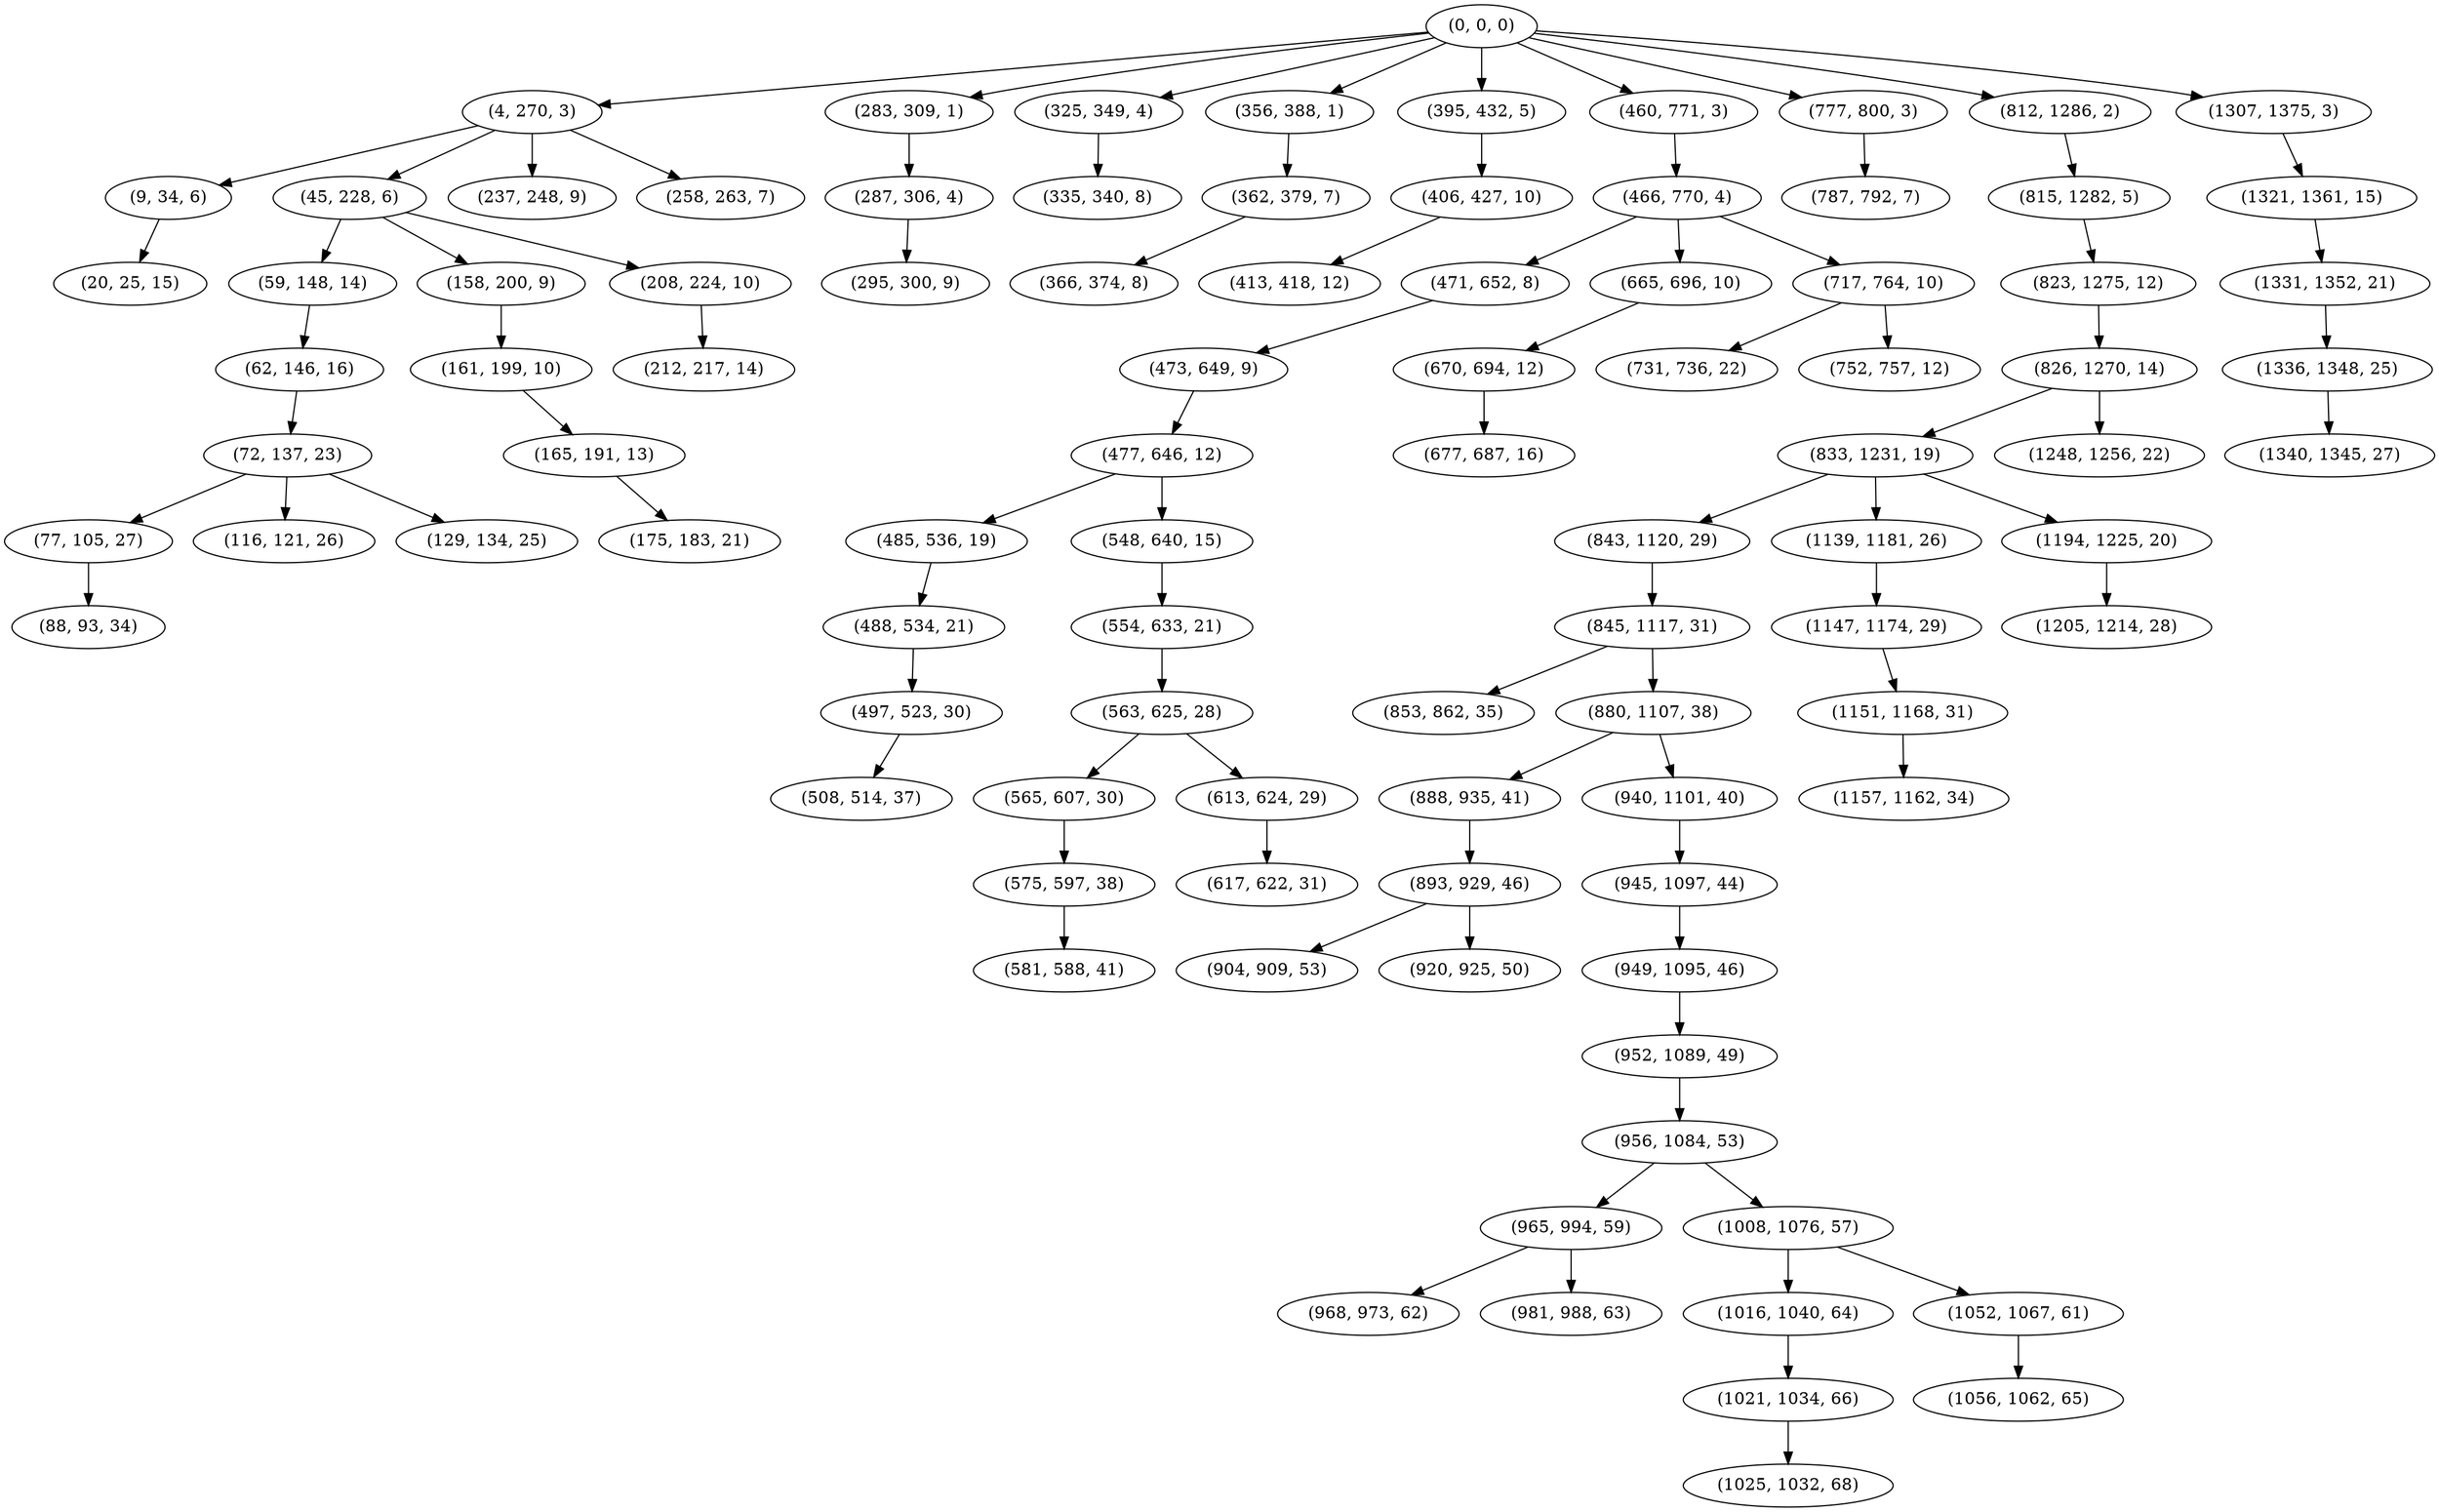 digraph tree {
    "(0, 0, 0)";
    "(4, 270, 3)";
    "(9, 34, 6)";
    "(20, 25, 15)";
    "(45, 228, 6)";
    "(59, 148, 14)";
    "(62, 146, 16)";
    "(72, 137, 23)";
    "(77, 105, 27)";
    "(88, 93, 34)";
    "(116, 121, 26)";
    "(129, 134, 25)";
    "(158, 200, 9)";
    "(161, 199, 10)";
    "(165, 191, 13)";
    "(175, 183, 21)";
    "(208, 224, 10)";
    "(212, 217, 14)";
    "(237, 248, 9)";
    "(258, 263, 7)";
    "(283, 309, 1)";
    "(287, 306, 4)";
    "(295, 300, 9)";
    "(325, 349, 4)";
    "(335, 340, 8)";
    "(356, 388, 1)";
    "(362, 379, 7)";
    "(366, 374, 8)";
    "(395, 432, 5)";
    "(406, 427, 10)";
    "(413, 418, 12)";
    "(460, 771, 3)";
    "(466, 770, 4)";
    "(471, 652, 8)";
    "(473, 649, 9)";
    "(477, 646, 12)";
    "(485, 536, 19)";
    "(488, 534, 21)";
    "(497, 523, 30)";
    "(508, 514, 37)";
    "(548, 640, 15)";
    "(554, 633, 21)";
    "(563, 625, 28)";
    "(565, 607, 30)";
    "(575, 597, 38)";
    "(581, 588, 41)";
    "(613, 624, 29)";
    "(617, 622, 31)";
    "(665, 696, 10)";
    "(670, 694, 12)";
    "(677, 687, 16)";
    "(717, 764, 10)";
    "(731, 736, 22)";
    "(752, 757, 12)";
    "(777, 800, 3)";
    "(787, 792, 7)";
    "(812, 1286, 2)";
    "(815, 1282, 5)";
    "(823, 1275, 12)";
    "(826, 1270, 14)";
    "(833, 1231, 19)";
    "(843, 1120, 29)";
    "(845, 1117, 31)";
    "(853, 862, 35)";
    "(880, 1107, 38)";
    "(888, 935, 41)";
    "(893, 929, 46)";
    "(904, 909, 53)";
    "(920, 925, 50)";
    "(940, 1101, 40)";
    "(945, 1097, 44)";
    "(949, 1095, 46)";
    "(952, 1089, 49)";
    "(956, 1084, 53)";
    "(965, 994, 59)";
    "(968, 973, 62)";
    "(981, 988, 63)";
    "(1008, 1076, 57)";
    "(1016, 1040, 64)";
    "(1021, 1034, 66)";
    "(1025, 1032, 68)";
    "(1052, 1067, 61)";
    "(1056, 1062, 65)";
    "(1139, 1181, 26)";
    "(1147, 1174, 29)";
    "(1151, 1168, 31)";
    "(1157, 1162, 34)";
    "(1194, 1225, 20)";
    "(1205, 1214, 28)";
    "(1248, 1256, 22)";
    "(1307, 1375, 3)";
    "(1321, 1361, 15)";
    "(1331, 1352, 21)";
    "(1336, 1348, 25)";
    "(1340, 1345, 27)";
    "(0, 0, 0)" -> "(4, 270, 3)";
    "(0, 0, 0)" -> "(283, 309, 1)";
    "(0, 0, 0)" -> "(325, 349, 4)";
    "(0, 0, 0)" -> "(356, 388, 1)";
    "(0, 0, 0)" -> "(395, 432, 5)";
    "(0, 0, 0)" -> "(460, 771, 3)";
    "(0, 0, 0)" -> "(777, 800, 3)";
    "(0, 0, 0)" -> "(812, 1286, 2)";
    "(0, 0, 0)" -> "(1307, 1375, 3)";
    "(4, 270, 3)" -> "(9, 34, 6)";
    "(4, 270, 3)" -> "(45, 228, 6)";
    "(4, 270, 3)" -> "(237, 248, 9)";
    "(4, 270, 3)" -> "(258, 263, 7)";
    "(9, 34, 6)" -> "(20, 25, 15)";
    "(45, 228, 6)" -> "(59, 148, 14)";
    "(45, 228, 6)" -> "(158, 200, 9)";
    "(45, 228, 6)" -> "(208, 224, 10)";
    "(59, 148, 14)" -> "(62, 146, 16)";
    "(62, 146, 16)" -> "(72, 137, 23)";
    "(72, 137, 23)" -> "(77, 105, 27)";
    "(72, 137, 23)" -> "(116, 121, 26)";
    "(72, 137, 23)" -> "(129, 134, 25)";
    "(77, 105, 27)" -> "(88, 93, 34)";
    "(158, 200, 9)" -> "(161, 199, 10)";
    "(161, 199, 10)" -> "(165, 191, 13)";
    "(165, 191, 13)" -> "(175, 183, 21)";
    "(208, 224, 10)" -> "(212, 217, 14)";
    "(283, 309, 1)" -> "(287, 306, 4)";
    "(287, 306, 4)" -> "(295, 300, 9)";
    "(325, 349, 4)" -> "(335, 340, 8)";
    "(356, 388, 1)" -> "(362, 379, 7)";
    "(362, 379, 7)" -> "(366, 374, 8)";
    "(395, 432, 5)" -> "(406, 427, 10)";
    "(406, 427, 10)" -> "(413, 418, 12)";
    "(460, 771, 3)" -> "(466, 770, 4)";
    "(466, 770, 4)" -> "(471, 652, 8)";
    "(466, 770, 4)" -> "(665, 696, 10)";
    "(466, 770, 4)" -> "(717, 764, 10)";
    "(471, 652, 8)" -> "(473, 649, 9)";
    "(473, 649, 9)" -> "(477, 646, 12)";
    "(477, 646, 12)" -> "(485, 536, 19)";
    "(477, 646, 12)" -> "(548, 640, 15)";
    "(485, 536, 19)" -> "(488, 534, 21)";
    "(488, 534, 21)" -> "(497, 523, 30)";
    "(497, 523, 30)" -> "(508, 514, 37)";
    "(548, 640, 15)" -> "(554, 633, 21)";
    "(554, 633, 21)" -> "(563, 625, 28)";
    "(563, 625, 28)" -> "(565, 607, 30)";
    "(563, 625, 28)" -> "(613, 624, 29)";
    "(565, 607, 30)" -> "(575, 597, 38)";
    "(575, 597, 38)" -> "(581, 588, 41)";
    "(613, 624, 29)" -> "(617, 622, 31)";
    "(665, 696, 10)" -> "(670, 694, 12)";
    "(670, 694, 12)" -> "(677, 687, 16)";
    "(717, 764, 10)" -> "(731, 736, 22)";
    "(717, 764, 10)" -> "(752, 757, 12)";
    "(777, 800, 3)" -> "(787, 792, 7)";
    "(812, 1286, 2)" -> "(815, 1282, 5)";
    "(815, 1282, 5)" -> "(823, 1275, 12)";
    "(823, 1275, 12)" -> "(826, 1270, 14)";
    "(826, 1270, 14)" -> "(833, 1231, 19)";
    "(826, 1270, 14)" -> "(1248, 1256, 22)";
    "(833, 1231, 19)" -> "(843, 1120, 29)";
    "(833, 1231, 19)" -> "(1139, 1181, 26)";
    "(833, 1231, 19)" -> "(1194, 1225, 20)";
    "(843, 1120, 29)" -> "(845, 1117, 31)";
    "(845, 1117, 31)" -> "(853, 862, 35)";
    "(845, 1117, 31)" -> "(880, 1107, 38)";
    "(880, 1107, 38)" -> "(888, 935, 41)";
    "(880, 1107, 38)" -> "(940, 1101, 40)";
    "(888, 935, 41)" -> "(893, 929, 46)";
    "(893, 929, 46)" -> "(904, 909, 53)";
    "(893, 929, 46)" -> "(920, 925, 50)";
    "(940, 1101, 40)" -> "(945, 1097, 44)";
    "(945, 1097, 44)" -> "(949, 1095, 46)";
    "(949, 1095, 46)" -> "(952, 1089, 49)";
    "(952, 1089, 49)" -> "(956, 1084, 53)";
    "(956, 1084, 53)" -> "(965, 994, 59)";
    "(956, 1084, 53)" -> "(1008, 1076, 57)";
    "(965, 994, 59)" -> "(968, 973, 62)";
    "(965, 994, 59)" -> "(981, 988, 63)";
    "(1008, 1076, 57)" -> "(1016, 1040, 64)";
    "(1008, 1076, 57)" -> "(1052, 1067, 61)";
    "(1016, 1040, 64)" -> "(1021, 1034, 66)";
    "(1021, 1034, 66)" -> "(1025, 1032, 68)";
    "(1052, 1067, 61)" -> "(1056, 1062, 65)";
    "(1139, 1181, 26)" -> "(1147, 1174, 29)";
    "(1147, 1174, 29)" -> "(1151, 1168, 31)";
    "(1151, 1168, 31)" -> "(1157, 1162, 34)";
    "(1194, 1225, 20)" -> "(1205, 1214, 28)";
    "(1307, 1375, 3)" -> "(1321, 1361, 15)";
    "(1321, 1361, 15)" -> "(1331, 1352, 21)";
    "(1331, 1352, 21)" -> "(1336, 1348, 25)";
    "(1336, 1348, 25)" -> "(1340, 1345, 27)";
}
